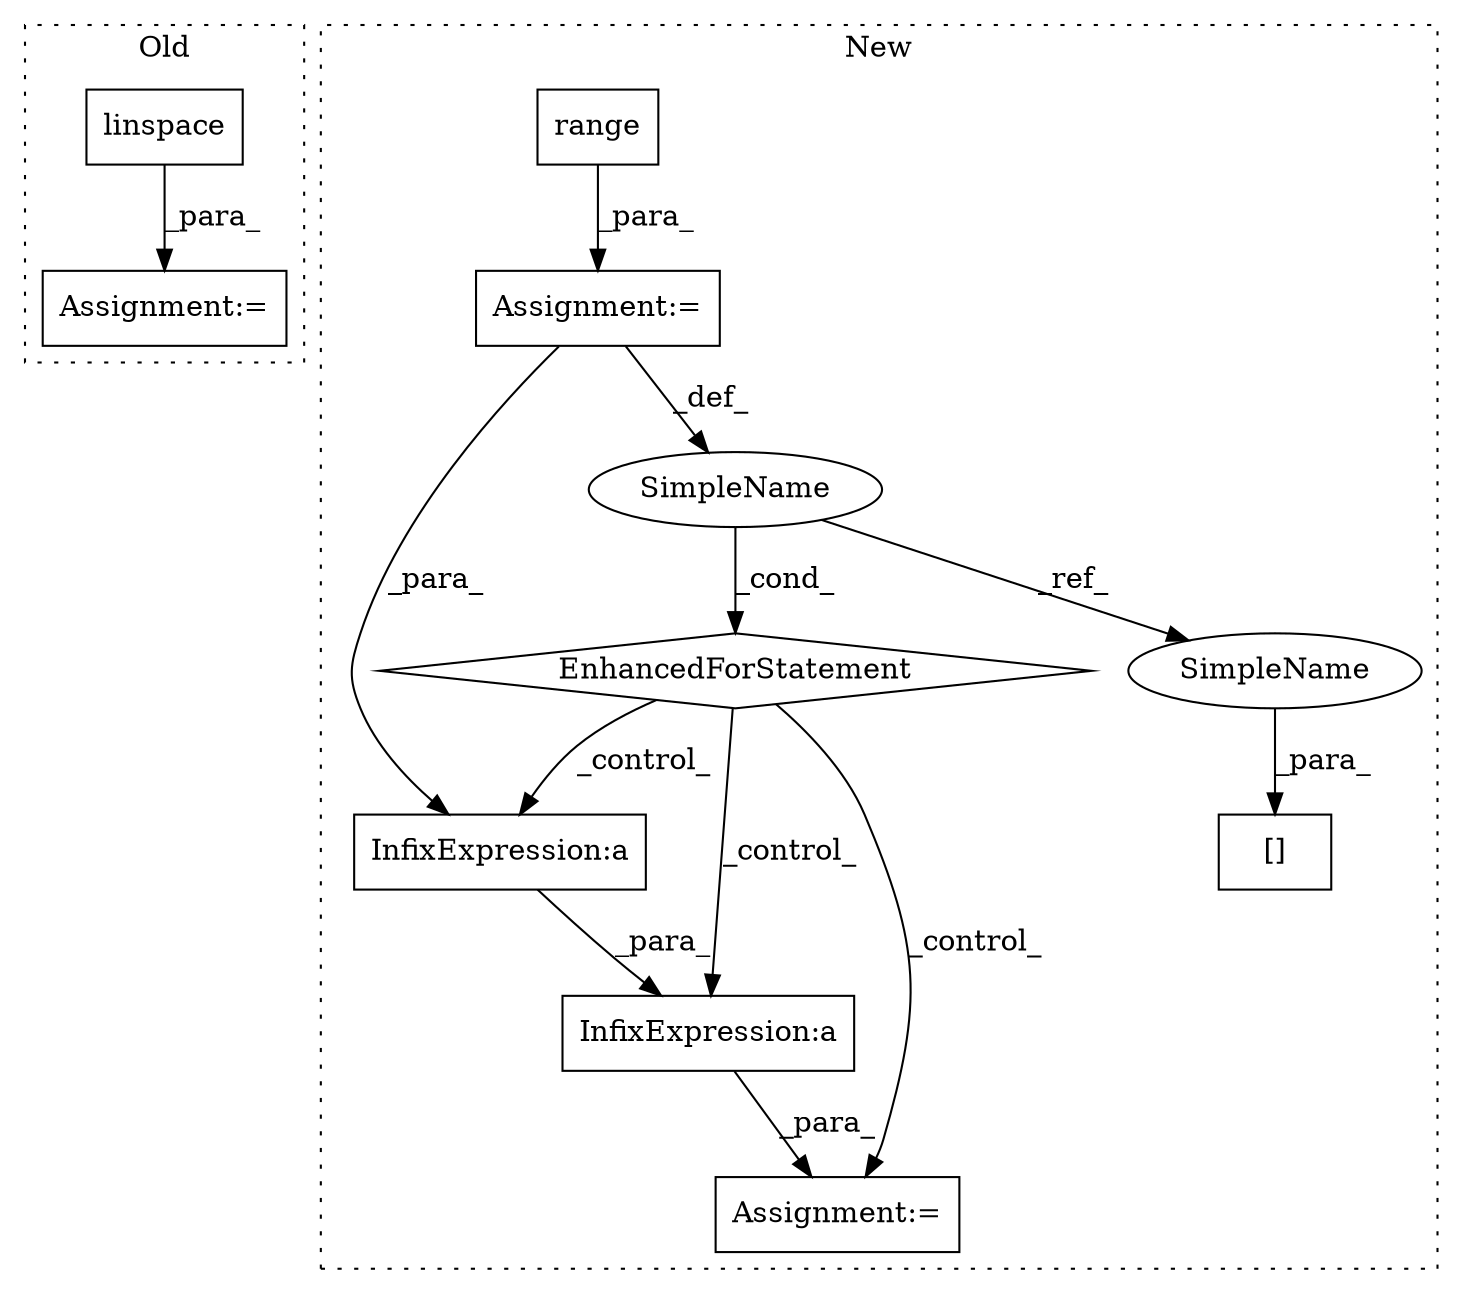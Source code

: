 digraph G {
subgraph cluster0 {
1 [label="linspace" a="32" s="708,760" l="9,1" shape="box"];
4 [label="Assignment:=" a="7" s="776" l="1" shape="box"];
label = "Old";
style="dotted";
}
subgraph cluster1 {
2 [label="range" a="32" s="870,892" l="6,1" shape="box"];
3 [label="Assignment:=" a="7" s="809,893" l="53,2" shape="box"];
5 [label="EnhancedForStatement" a="70" s="809,893" l="53,2" shape="diamond"];
6 [label="SimpleName" a="42" s="866" l="1" shape="ellipse"];
7 [label="Assignment:=" a="7" s="992" l="1" shape="box"];
8 [label="InfixExpression:a" a="27" s="953" l="3" shape="box"];
9 [label="InfixExpression:a" a="27" s="1025" l="3" shape="box"];
10 [label="[]" a="2" s="935,948" l="12,1" shape="box"];
11 [label="SimpleName" a="42" s="947" l="1" shape="ellipse"];
label = "New";
style="dotted";
}
1 -> 4 [label="_para_"];
2 -> 3 [label="_para_"];
3 -> 8 [label="_para_"];
3 -> 6 [label="_def_"];
5 -> 9 [label="_control_"];
5 -> 7 [label="_control_"];
5 -> 8 [label="_control_"];
6 -> 11 [label="_ref_"];
6 -> 5 [label="_cond_"];
8 -> 9 [label="_para_"];
9 -> 7 [label="_para_"];
11 -> 10 [label="_para_"];
}